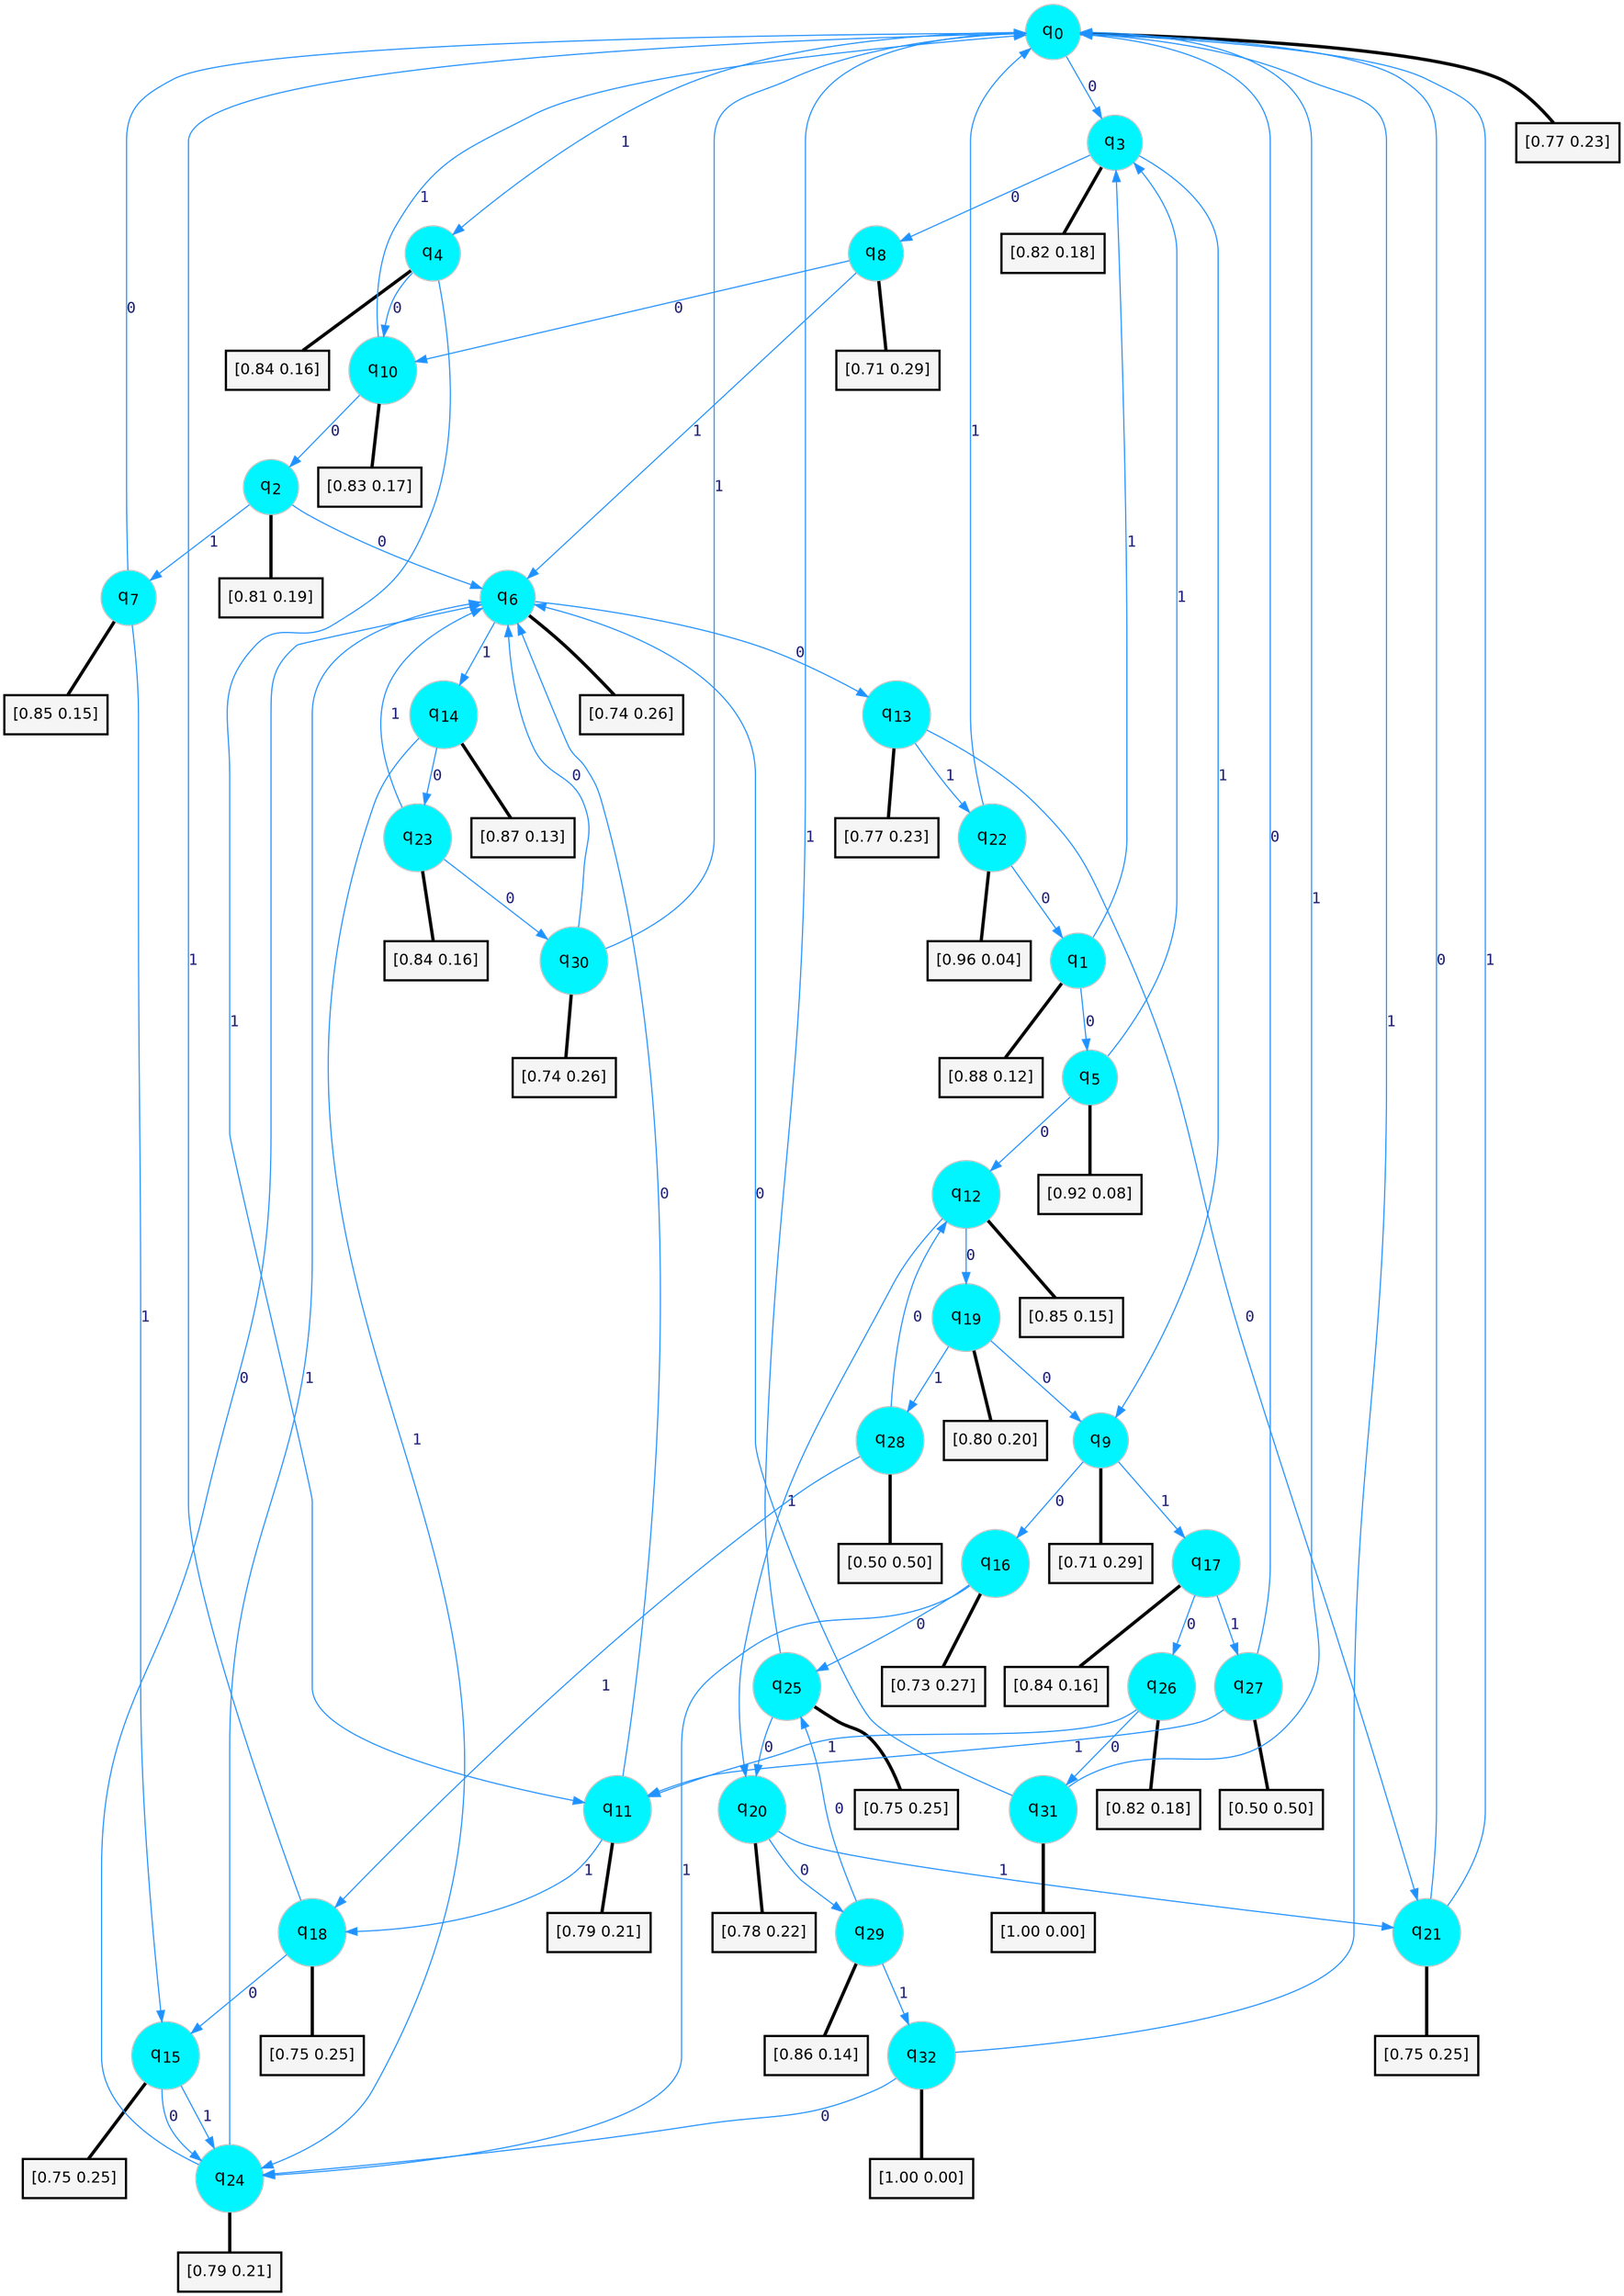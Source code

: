 digraph G {
graph [
bgcolor=transparent, dpi=300, rankdir=TD, size="40,25"];
node [
color=gray, fillcolor=turquoise1, fontcolor=black, fontname=Helvetica, fontsize=16, fontweight=bold, shape=circle, style=filled];
edge [
arrowsize=1, color=dodgerblue1, fontcolor=midnightblue, fontname=courier, fontweight=bold, penwidth=1, style=solid, weight=20];
0[label=<q<SUB>0</SUB>>];
1[label=<q<SUB>1</SUB>>];
2[label=<q<SUB>2</SUB>>];
3[label=<q<SUB>3</SUB>>];
4[label=<q<SUB>4</SUB>>];
5[label=<q<SUB>5</SUB>>];
6[label=<q<SUB>6</SUB>>];
7[label=<q<SUB>7</SUB>>];
8[label=<q<SUB>8</SUB>>];
9[label=<q<SUB>9</SUB>>];
10[label=<q<SUB>10</SUB>>];
11[label=<q<SUB>11</SUB>>];
12[label=<q<SUB>12</SUB>>];
13[label=<q<SUB>13</SUB>>];
14[label=<q<SUB>14</SUB>>];
15[label=<q<SUB>15</SUB>>];
16[label=<q<SUB>16</SUB>>];
17[label=<q<SUB>17</SUB>>];
18[label=<q<SUB>18</SUB>>];
19[label=<q<SUB>19</SUB>>];
20[label=<q<SUB>20</SUB>>];
21[label=<q<SUB>21</SUB>>];
22[label=<q<SUB>22</SUB>>];
23[label=<q<SUB>23</SUB>>];
24[label=<q<SUB>24</SUB>>];
25[label=<q<SUB>25</SUB>>];
26[label=<q<SUB>26</SUB>>];
27[label=<q<SUB>27</SUB>>];
28[label=<q<SUB>28</SUB>>];
29[label=<q<SUB>29</SUB>>];
30[label=<q<SUB>30</SUB>>];
31[label=<q<SUB>31</SUB>>];
32[label=<q<SUB>32</SUB>>];
33[label="[0.77 0.23]", shape=box,fontcolor=black, fontname=Helvetica, fontsize=14, penwidth=2, fillcolor=whitesmoke,color=black];
34[label="[0.88 0.12]", shape=box,fontcolor=black, fontname=Helvetica, fontsize=14, penwidth=2, fillcolor=whitesmoke,color=black];
35[label="[0.81 0.19]", shape=box,fontcolor=black, fontname=Helvetica, fontsize=14, penwidth=2, fillcolor=whitesmoke,color=black];
36[label="[0.82 0.18]", shape=box,fontcolor=black, fontname=Helvetica, fontsize=14, penwidth=2, fillcolor=whitesmoke,color=black];
37[label="[0.84 0.16]", shape=box,fontcolor=black, fontname=Helvetica, fontsize=14, penwidth=2, fillcolor=whitesmoke,color=black];
38[label="[0.92 0.08]", shape=box,fontcolor=black, fontname=Helvetica, fontsize=14, penwidth=2, fillcolor=whitesmoke,color=black];
39[label="[0.74 0.26]", shape=box,fontcolor=black, fontname=Helvetica, fontsize=14, penwidth=2, fillcolor=whitesmoke,color=black];
40[label="[0.85 0.15]", shape=box,fontcolor=black, fontname=Helvetica, fontsize=14, penwidth=2, fillcolor=whitesmoke,color=black];
41[label="[0.71 0.29]", shape=box,fontcolor=black, fontname=Helvetica, fontsize=14, penwidth=2, fillcolor=whitesmoke,color=black];
42[label="[0.71 0.29]", shape=box,fontcolor=black, fontname=Helvetica, fontsize=14, penwidth=2, fillcolor=whitesmoke,color=black];
43[label="[0.83 0.17]", shape=box,fontcolor=black, fontname=Helvetica, fontsize=14, penwidth=2, fillcolor=whitesmoke,color=black];
44[label="[0.79 0.21]", shape=box,fontcolor=black, fontname=Helvetica, fontsize=14, penwidth=2, fillcolor=whitesmoke,color=black];
45[label="[0.85 0.15]", shape=box,fontcolor=black, fontname=Helvetica, fontsize=14, penwidth=2, fillcolor=whitesmoke,color=black];
46[label="[0.77 0.23]", shape=box,fontcolor=black, fontname=Helvetica, fontsize=14, penwidth=2, fillcolor=whitesmoke,color=black];
47[label="[0.87 0.13]", shape=box,fontcolor=black, fontname=Helvetica, fontsize=14, penwidth=2, fillcolor=whitesmoke,color=black];
48[label="[0.75 0.25]", shape=box,fontcolor=black, fontname=Helvetica, fontsize=14, penwidth=2, fillcolor=whitesmoke,color=black];
49[label="[0.73 0.27]", shape=box,fontcolor=black, fontname=Helvetica, fontsize=14, penwidth=2, fillcolor=whitesmoke,color=black];
50[label="[0.84 0.16]", shape=box,fontcolor=black, fontname=Helvetica, fontsize=14, penwidth=2, fillcolor=whitesmoke,color=black];
51[label="[0.75 0.25]", shape=box,fontcolor=black, fontname=Helvetica, fontsize=14, penwidth=2, fillcolor=whitesmoke,color=black];
52[label="[0.80 0.20]", shape=box,fontcolor=black, fontname=Helvetica, fontsize=14, penwidth=2, fillcolor=whitesmoke,color=black];
53[label="[0.78 0.22]", shape=box,fontcolor=black, fontname=Helvetica, fontsize=14, penwidth=2, fillcolor=whitesmoke,color=black];
54[label="[0.75 0.25]", shape=box,fontcolor=black, fontname=Helvetica, fontsize=14, penwidth=2, fillcolor=whitesmoke,color=black];
55[label="[0.96 0.04]", shape=box,fontcolor=black, fontname=Helvetica, fontsize=14, penwidth=2, fillcolor=whitesmoke,color=black];
56[label="[0.84 0.16]", shape=box,fontcolor=black, fontname=Helvetica, fontsize=14, penwidth=2, fillcolor=whitesmoke,color=black];
57[label="[0.79 0.21]", shape=box,fontcolor=black, fontname=Helvetica, fontsize=14, penwidth=2, fillcolor=whitesmoke,color=black];
58[label="[0.75 0.25]", shape=box,fontcolor=black, fontname=Helvetica, fontsize=14, penwidth=2, fillcolor=whitesmoke,color=black];
59[label="[0.82 0.18]", shape=box,fontcolor=black, fontname=Helvetica, fontsize=14, penwidth=2, fillcolor=whitesmoke,color=black];
60[label="[0.50 0.50]", shape=box,fontcolor=black, fontname=Helvetica, fontsize=14, penwidth=2, fillcolor=whitesmoke,color=black];
61[label="[0.50 0.50]", shape=box,fontcolor=black, fontname=Helvetica, fontsize=14, penwidth=2, fillcolor=whitesmoke,color=black];
62[label="[0.86 0.14]", shape=box,fontcolor=black, fontname=Helvetica, fontsize=14, penwidth=2, fillcolor=whitesmoke,color=black];
63[label="[0.74 0.26]", shape=box,fontcolor=black, fontname=Helvetica, fontsize=14, penwidth=2, fillcolor=whitesmoke,color=black];
64[label="[1.00 0.00]", shape=box,fontcolor=black, fontname=Helvetica, fontsize=14, penwidth=2, fillcolor=whitesmoke,color=black];
65[label="[1.00 0.00]", shape=box,fontcolor=black, fontname=Helvetica, fontsize=14, penwidth=2, fillcolor=whitesmoke,color=black];
0->3 [label=0];
0->4 [label=1];
0->33 [arrowhead=none, penwidth=3,color=black];
1->5 [label=0];
1->3 [label=1];
1->34 [arrowhead=none, penwidth=3,color=black];
2->6 [label=0];
2->7 [label=1];
2->35 [arrowhead=none, penwidth=3,color=black];
3->8 [label=0];
3->9 [label=1];
3->36 [arrowhead=none, penwidth=3,color=black];
4->10 [label=0];
4->11 [label=1];
4->37 [arrowhead=none, penwidth=3,color=black];
5->12 [label=0];
5->3 [label=1];
5->38 [arrowhead=none, penwidth=3,color=black];
6->13 [label=0];
6->14 [label=1];
6->39 [arrowhead=none, penwidth=3,color=black];
7->0 [label=0];
7->15 [label=1];
7->40 [arrowhead=none, penwidth=3,color=black];
8->10 [label=0];
8->6 [label=1];
8->41 [arrowhead=none, penwidth=3,color=black];
9->16 [label=0];
9->17 [label=1];
9->42 [arrowhead=none, penwidth=3,color=black];
10->2 [label=0];
10->0 [label=1];
10->43 [arrowhead=none, penwidth=3,color=black];
11->6 [label=0];
11->18 [label=1];
11->44 [arrowhead=none, penwidth=3,color=black];
12->19 [label=0];
12->20 [label=1];
12->45 [arrowhead=none, penwidth=3,color=black];
13->21 [label=0];
13->22 [label=1];
13->46 [arrowhead=none, penwidth=3,color=black];
14->23 [label=0];
14->24 [label=1];
14->47 [arrowhead=none, penwidth=3,color=black];
15->24 [label=0];
15->24 [label=1];
15->48 [arrowhead=none, penwidth=3,color=black];
16->25 [label=0];
16->24 [label=1];
16->49 [arrowhead=none, penwidth=3,color=black];
17->26 [label=0];
17->27 [label=1];
17->50 [arrowhead=none, penwidth=3,color=black];
18->15 [label=0];
18->0 [label=1];
18->51 [arrowhead=none, penwidth=3,color=black];
19->9 [label=0];
19->28 [label=1];
19->52 [arrowhead=none, penwidth=3,color=black];
20->29 [label=0];
20->21 [label=1];
20->53 [arrowhead=none, penwidth=3,color=black];
21->0 [label=0];
21->0 [label=1];
21->54 [arrowhead=none, penwidth=3,color=black];
22->1 [label=0];
22->0 [label=1];
22->55 [arrowhead=none, penwidth=3,color=black];
23->30 [label=0];
23->6 [label=1];
23->56 [arrowhead=none, penwidth=3,color=black];
24->6 [label=0];
24->6 [label=1];
24->57 [arrowhead=none, penwidth=3,color=black];
25->20 [label=0];
25->0 [label=1];
25->58 [arrowhead=none, penwidth=3,color=black];
26->31 [label=0];
26->11 [label=1];
26->59 [arrowhead=none, penwidth=3,color=black];
27->0 [label=0];
27->11 [label=1];
27->60 [arrowhead=none, penwidth=3,color=black];
28->12 [label=0];
28->18 [label=1];
28->61 [arrowhead=none, penwidth=3,color=black];
29->25 [label=0];
29->32 [label=1];
29->62 [arrowhead=none, penwidth=3,color=black];
30->6 [label=0];
30->0 [label=1];
30->63 [arrowhead=none, penwidth=3,color=black];
31->6 [label=0];
31->0 [label=1];
31->64 [arrowhead=none, penwidth=3,color=black];
32->24 [label=0];
32->0 [label=1];
32->65 [arrowhead=none, penwidth=3,color=black];
}

